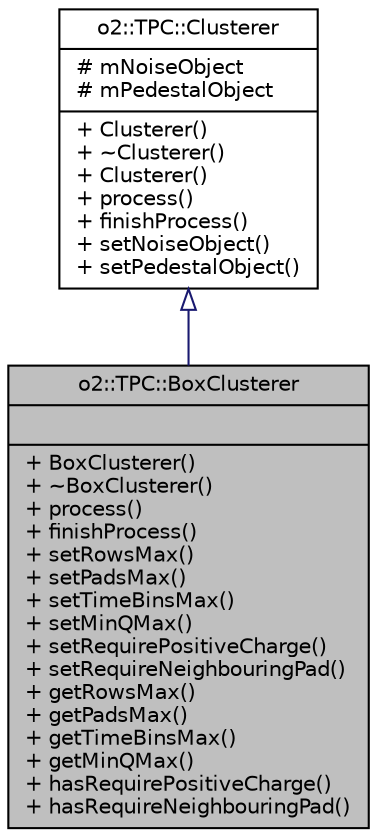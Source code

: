 digraph "o2::TPC::BoxClusterer"
{
 // INTERACTIVE_SVG=YES
  bgcolor="transparent";
  edge [fontname="Helvetica",fontsize="10",labelfontname="Helvetica",labelfontsize="10"];
  node [fontname="Helvetica",fontsize="10",shape=record];
  Node1 [label="{o2::TPC::BoxClusterer\n||+ BoxClusterer()\l+ ~BoxClusterer()\l+ process()\l+ finishProcess()\l+ setRowsMax()\l+ setPadsMax()\l+ setTimeBinsMax()\l+ setMinQMax()\l+ setRequirePositiveCharge()\l+ setRequireNeighbouringPad()\l+ getRowsMax()\l+ getPadsMax()\l+ getTimeBinsMax()\l+ getMinQMax()\l+ hasRequirePositiveCharge()\l+ hasRequireNeighbouringPad()\l}",height=0.2,width=0.4,color="black", fillcolor="grey75", style="filled" fontcolor="black"];
  Node2 -> Node1 [dir="back",color="midnightblue",fontsize="10",style="solid",arrowtail="onormal",fontname="Helvetica"];
  Node2 [label="{o2::TPC::Clusterer\n|# mNoiseObject\l# mPedestalObject\l|+ Clusterer()\l+ ~Clusterer()\l+ Clusterer()\l+ process()\l+ finishProcess()\l+ setNoiseObject()\l+ setPedestalObject()\l}",height=0.2,width=0.4,color="black",URL="$da/d27/classo2_1_1TPC_1_1Clusterer.html",tooltip="Base Class for TPC clusterer. "];
}
